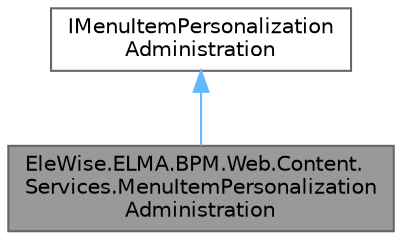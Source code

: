 digraph "EleWise.ELMA.BPM.Web.Content.Services.MenuItemPersonalizationAdministration"
{
 // LATEX_PDF_SIZE
  bgcolor="transparent";
  edge [fontname=Helvetica,fontsize=10,labelfontname=Helvetica,labelfontsize=10];
  node [fontname=Helvetica,fontsize=10,shape=box,height=0.2,width=0.4];
  Node1 [id="Node000001",label="EleWise.ELMA.BPM.Web.Content.\lServices.MenuItemPersonalization\lAdministration",height=0.2,width=0.4,color="gray40", fillcolor="grey60", style="filled", fontcolor="black",tooltip="Компонент администрирования персонализации MenuItem."];
  Node2 -> Node1 [id="edge1_Node000001_Node000002",dir="back",color="steelblue1",style="solid",tooltip=" "];
  Node2 [id="Node000002",label="IMenuItemPersonalization\lAdministration",height=0.2,width=0.4,color="gray40", fillcolor="white", style="filled",URL="$interface_ele_wise_1_1_e_l_m_a_1_1_b_p_m_1_1_web_1_1_content_1_1_services_1_1_i_menu_item_personalization_administration.html",tooltip="Точка расширения для администрирования персонализации MenuItem."];
}
